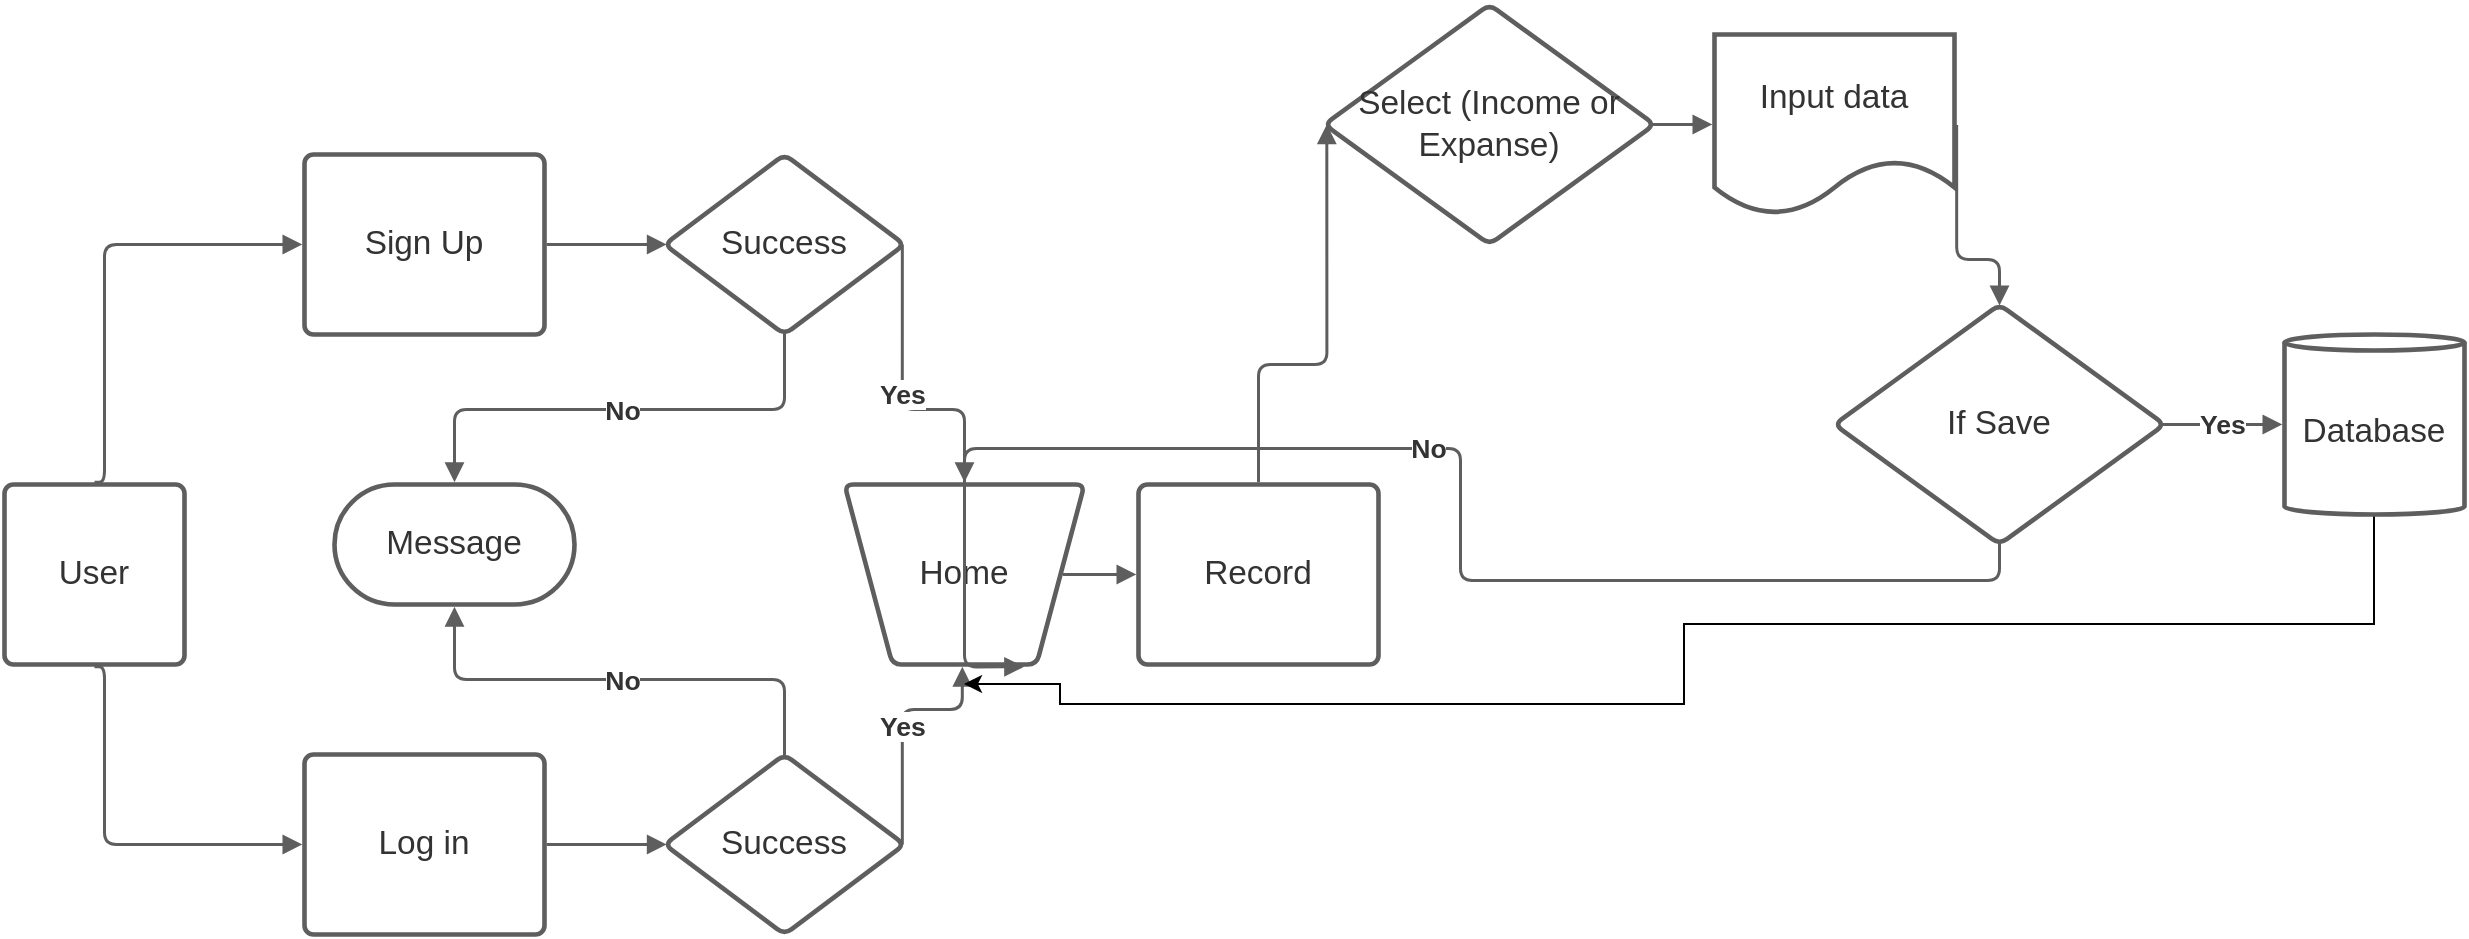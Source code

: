<mxfile version="16.4.6" type="github" pages="2">
  <diagram id="6SXnZI-qTnY1iaHghpJE" name="Logical DFD">
    <mxGraphModel dx="1965" dy="1375" grid="1" gridSize="10" guides="1" tooltips="1" connect="1" arrows="1" fold="1" page="1" pageScale="1" pageWidth="850" pageHeight="1100" math="0" shadow="0">
      <root>
        <mxCell id="eumCQr6r2jkz_WzBpZGH-0" />
        <mxCell id="eumCQr6r2jkz_WzBpZGH-1" parent="eumCQr6r2jkz_WzBpZGH-0" />
        <UserObject label="User" lucidchartObjectId="9RFOUi4ip9jR" id="eumCQr6r2jkz_WzBpZGH-35">
          <mxCell style="html=1;overflow=block;blockSpacing=1;whiteSpace=wrap;fontSize=16.7;fontColor=#333333;spacing=3.8;strokeColor=#5e5e5e;strokeOpacity=100;rounded=1;absoluteArcSize=1;arcSize=9;strokeWidth=2.3;" vertex="1" parent="eumCQr6r2jkz_WzBpZGH-1">
            <mxGeometry x="280" y="550" width="90" height="90" as="geometry" />
          </mxCell>
        </UserObject>
        <UserObject label="Sign Up" lucidchartObjectId="vSFOk3k_ELr3" id="eumCQr6r2jkz_WzBpZGH-36">
          <mxCell style="html=1;overflow=block;blockSpacing=1;whiteSpace=wrap;fontSize=16.7;fontColor=#333333;spacing=9;strokeColor=#5e5e5e;strokeOpacity=100;rounded=1;absoluteArcSize=1;arcSize=9;strokeWidth=2.3;" vertex="1" parent="eumCQr6r2jkz_WzBpZGH-1">
            <mxGeometry x="430" y="385" width="120" height="90" as="geometry" />
          </mxCell>
        </UserObject>
        <UserObject label="" lucidchartObjectId="OSFOrlg5D.cd" id="eumCQr6r2jkz_WzBpZGH-37">
          <mxCell style="html=1;jettySize=18;whiteSpace=wrap;fontSize=13;strokeColor=#5E5E5E;strokeWidth=1.5;rounded=1;arcSize=12;edgeStyle=orthogonalEdgeStyle;startArrow=none;endArrow=block;endFill=1;exitX=0.5;exitY=-0.012;exitPerimeter=0;entryX=-0.009;entryY=0.5;entryPerimeter=0;" edge="1" parent="eumCQr6r2jkz_WzBpZGH-1" source="eumCQr6r2jkz_WzBpZGH-35" target="eumCQr6r2jkz_WzBpZGH-36">
            <mxGeometry width="100" height="100" relative="1" as="geometry">
              <Array as="points">
                <mxPoint x="330" y="549" />
                <mxPoint x="330" y="430" />
              </Array>
            </mxGeometry>
          </mxCell>
        </UserObject>
        <UserObject label="Success" lucidchartObjectId="WSFOOeL1VOg4" id="eumCQr6r2jkz_WzBpZGH-38">
          <mxCell style="html=1;overflow=block;blockSpacing=1;whiteSpace=wrap;rhombus;fontSize=16.7;fontColor=#333333;spacing=3.8;strokeColor=#5e5e5e;strokeOpacity=100;rounded=1;absoluteArcSize=1;arcSize=9;strokeWidth=2.3;" vertex="1" parent="eumCQr6r2jkz_WzBpZGH-1">
            <mxGeometry x="610" y="385" width="120" height="90" as="geometry" />
          </mxCell>
        </UserObject>
        <UserObject label="" lucidchartObjectId="7SFOYf6FOEu6" id="eumCQr6r2jkz_WzBpZGH-39">
          <mxCell style="html=1;jettySize=18;whiteSpace=wrap;fontSize=13;strokeColor=#5E5E5E;strokeWidth=1.5;rounded=1;arcSize=12;edgeStyle=orthogonalEdgeStyle;startArrow=none;endArrow=block;endFill=1;exitX=1.009;exitY=0.5;exitPerimeter=0;entryX=0.009;entryY=0.5;entryPerimeter=0;" edge="1" parent="eumCQr6r2jkz_WzBpZGH-1" source="eumCQr6r2jkz_WzBpZGH-36" target="eumCQr6r2jkz_WzBpZGH-38">
            <mxGeometry width="100" height="100" relative="1" as="geometry">
              <Array as="points" />
            </mxGeometry>
          </mxCell>
        </UserObject>
        <UserObject label="" lucidchartObjectId=".SFOLQY30yqv" id="eumCQr6r2jkz_WzBpZGH-40">
          <mxCell style="html=1;jettySize=18;whiteSpace=wrap;fontSize=13.3;fontColor=#333333;fontStyle=1;strokeColor=#5E5E5E;strokeWidth=1.5;rounded=1;arcSize=12;edgeStyle=orthogonalEdgeStyle;startArrow=none;endArrow=block;endFill=1;exitX=0.991;exitY=0.5;exitPerimeter=0;entryX=0.5;entryY=1.013;entryPerimeter=0;" edge="1" parent="eumCQr6r2jkz_WzBpZGH-1" source="eumCQr6r2jkz_WzBpZGH-38" target="eumCQr6r2jkz_WzBpZGH-42">
            <mxGeometry width="100" height="100" relative="1" as="geometry">
              <Array as="points" />
            </mxGeometry>
          </mxCell>
        </UserObject>
        <mxCell id="eumCQr6r2jkz_WzBpZGH-41" value="Yes" style="text;html=1;resizable=0;labelBackgroundColor=default;align=center;verticalAlign=middle;fontStyle=1;fontColor=#333333;fontSize=13.3;" vertex="1" parent="eumCQr6r2jkz_WzBpZGH-40">
          <mxGeometry relative="1" as="geometry" />
        </mxCell>
        <UserObject label="Home" lucidchartObjectId="NTFOyW.Me_-B" id="eumCQr6r2jkz_WzBpZGH-42">
          <mxCell style="html=1;overflow=block;blockSpacing=1;whiteSpace=wrap;shape=trapezoid;perimeter=trapezoidPerimeter;anchorPointDirection=0;flipV=1;fontSize=16.7;fontColor=#333333;spacing=3.8;strokeColor=#5e5e5e;strokeOpacity=100;rounded=1;absoluteArcSize=1;arcSize=9;strokeWidth=2.3;" vertex="1" parent="eumCQr6r2jkz_WzBpZGH-1">
            <mxGeometry x="700" y="550" width="120" height="90" as="geometry" />
          </mxCell>
        </UserObject>
        <UserObject label="Log in" lucidchartObjectId="7TFOUkIdsTuf" id="eumCQr6r2jkz_WzBpZGH-43">
          <mxCell style="html=1;overflow=block;blockSpacing=1;whiteSpace=wrap;fontSize=16.7;fontColor=#333333;spacing=9;strokeColor=#5e5e5e;strokeOpacity=100;rounded=1;absoluteArcSize=1;arcSize=9;strokeWidth=2.3;" vertex="1" parent="eumCQr6r2jkz_WzBpZGH-1">
            <mxGeometry x="430" y="685" width="120" height="90" as="geometry" />
          </mxCell>
        </UserObject>
        <UserObject label="" lucidchartObjectId="-zHOaPiV_b.J" id="eumCQr6r2jkz_WzBpZGH-44">
          <mxCell style="html=1;jettySize=18;whiteSpace=wrap;fontSize=13;strokeColor=#5E5E5E;strokeWidth=1.5;rounded=1;arcSize=12;edgeStyle=orthogonalEdgeStyle;startArrow=none;endArrow=block;endFill=1;exitX=0.5;exitY=1.013;exitPerimeter=0;entryX=-0.009;entryY=0.5;entryPerimeter=0;" edge="1" parent="eumCQr6r2jkz_WzBpZGH-1" source="eumCQr6r2jkz_WzBpZGH-35" target="eumCQr6r2jkz_WzBpZGH-43">
            <mxGeometry width="100" height="100" relative="1" as="geometry">
              <Array as="points">
                <mxPoint x="330" y="641" />
                <mxPoint x="330" y="730" />
              </Array>
            </mxGeometry>
          </mxCell>
        </UserObject>
        <UserObject label="" lucidchartObjectId="gAHOTCAfJh69" id="eumCQr6r2jkz_WzBpZGH-45">
          <mxCell style="html=1;jettySize=18;whiteSpace=wrap;fontSize=13;strokeColor=#5E5E5E;strokeWidth=1.5;rounded=1;arcSize=12;edgeStyle=orthogonalEdgeStyle;startArrow=none;endArrow=block;endFill=1;exitX=1.009;exitY=0.5;exitPerimeter=0;entryX=0.009;entryY=0.5;entryPerimeter=0;" edge="1" parent="eumCQr6r2jkz_WzBpZGH-1" source="eumCQr6r2jkz_WzBpZGH-43" target="eumCQr6r2jkz_WzBpZGH-46">
            <mxGeometry width="100" height="100" relative="1" as="geometry">
              <Array as="points" />
            </mxGeometry>
          </mxCell>
        </UserObject>
        <UserObject label="Success" lucidchartObjectId="iAHOA0U8MG2C" id="eumCQr6r2jkz_WzBpZGH-46">
          <mxCell style="html=1;overflow=block;blockSpacing=1;whiteSpace=wrap;rhombus;fontSize=16.7;fontColor=#333333;spacing=3.8;strokeColor=#5e5e5e;strokeOpacity=100;rounded=1;absoluteArcSize=1;arcSize=9;strokeWidth=2.3;" vertex="1" parent="eumCQr6r2jkz_WzBpZGH-1">
            <mxGeometry x="610" y="685" width="120" height="90" as="geometry" />
          </mxCell>
        </UserObject>
        <UserObject label="" lucidchartObjectId="wAHOtQ~-wkWr" id="eumCQr6r2jkz_WzBpZGH-47">
          <mxCell style="html=1;jettySize=18;whiteSpace=wrap;fontSize=13.3;fontColor=#333333;fontStyle=1;strokeColor=#5E5E5E;strokeWidth=1.5;rounded=1;arcSize=12;edgeStyle=orthogonalEdgeStyle;startArrow=none;endArrow=block;endFill=1;exitX=0.991;exitY=0.5;exitPerimeter=0;entryX=0.491;entryY=-0.013;entryPerimeter=0;" edge="1" parent="eumCQr6r2jkz_WzBpZGH-1" source="eumCQr6r2jkz_WzBpZGH-46" target="eumCQr6r2jkz_WzBpZGH-42">
            <mxGeometry width="100" height="100" relative="1" as="geometry">
              <Array as="points" />
            </mxGeometry>
          </mxCell>
        </UserObject>
        <mxCell id="eumCQr6r2jkz_WzBpZGH-48" value="Yes" style="text;html=1;resizable=0;labelBackgroundColor=default;align=center;verticalAlign=middle;fontStyle=1;fontColor=#333333;fontSize=13.3;" vertex="1" parent="eumCQr6r2jkz_WzBpZGH-47">
          <mxGeometry relative="1" as="geometry" />
        </mxCell>
        <UserObject label="" lucidchartObjectId="HAHO-6UQmoMh" id="eumCQr6r2jkz_WzBpZGH-49">
          <mxCell style="html=1;jettySize=18;whiteSpace=wrap;fontSize=13.3;fontColor=#333333;fontStyle=1;strokeColor=#5E5E5E;strokeWidth=1.5;rounded=1;arcSize=12;edgeStyle=orthogonalEdgeStyle;startArrow=none;endArrow=block;endFill=1;exitX=0.5;exitY=0.006;exitPerimeter=0;entryX=0.5;entryY=1.019;entryPerimeter=0;" edge="1" parent="eumCQr6r2jkz_WzBpZGH-1" source="eumCQr6r2jkz_WzBpZGH-46" target="eumCQr6r2jkz_WzBpZGH-51">
            <mxGeometry width="100" height="100" relative="1" as="geometry">
              <Array as="points" />
            </mxGeometry>
          </mxCell>
        </UserObject>
        <mxCell id="eumCQr6r2jkz_WzBpZGH-50" value="No" style="text;html=1;resizable=0;labelBackgroundColor=default;align=center;verticalAlign=middle;fontStyle=1;fontColor=#333333;fontSize=13.3;" vertex="1" parent="eumCQr6r2jkz_WzBpZGH-49">
          <mxGeometry relative="1" as="geometry" />
        </mxCell>
        <UserObject label="Message" lucidchartObjectId="6AHOAWGqtXX7" id="eumCQr6r2jkz_WzBpZGH-51">
          <mxCell style="html=1;overflow=block;blockSpacing=1;whiteSpace=wrap;rounded=1;arcSize=50;fontSize=16.7;fontColor=#333333;spacing=3.8;strokeColor=#5e5e5e;strokeOpacity=100;strokeWidth=2.3;" vertex="1" parent="eumCQr6r2jkz_WzBpZGH-1">
            <mxGeometry x="445" y="550" width="120" height="60" as="geometry" />
          </mxCell>
        </UserObject>
        <UserObject label="" lucidchartObjectId="bBHONOr1l-kQ" id="eumCQr6r2jkz_WzBpZGH-52">
          <mxCell style="html=1;jettySize=18;whiteSpace=wrap;fontSize=13.3;fontColor=#333333;fontStyle=1;strokeColor=#5E5E5E;strokeWidth=1.5;rounded=1;arcSize=12;edgeStyle=orthogonalEdgeStyle;startArrow=none;endArrow=block;endFill=1;exitX=0.5;exitY=0.994;exitPerimeter=0;entryX=0.5;entryY=-0.019;entryPerimeter=0;" edge="1" parent="eumCQr6r2jkz_WzBpZGH-1" source="eumCQr6r2jkz_WzBpZGH-38" target="eumCQr6r2jkz_WzBpZGH-51">
            <mxGeometry width="100" height="100" relative="1" as="geometry">
              <Array as="points" />
            </mxGeometry>
          </mxCell>
        </UserObject>
        <mxCell id="eumCQr6r2jkz_WzBpZGH-53" value="No" style="text;html=1;resizable=0;labelBackgroundColor=default;align=center;verticalAlign=middle;fontStyle=1;fontColor=#333333;fontSize=13.3;" vertex="1" parent="eumCQr6r2jkz_WzBpZGH-52">
          <mxGeometry relative="1" as="geometry" />
        </mxCell>
        <UserObject label="" lucidchartObjectId="jBHOk2wtlx6R" id="eumCQr6r2jkz_WzBpZGH-54">
          <mxCell style="html=1;jettySize=18;whiteSpace=wrap;fontSize=13;strokeColor=#5E5E5E;strokeWidth=1.5;rounded=1;arcSize=12;edgeStyle=orthogonalEdgeStyle;startArrow=none;endArrow=block;endFill=1;exitX=0.91;exitY=0.5;exitPerimeter=0;entryX=-0.009;entryY=0.5;entryPerimeter=0;" edge="1" parent="eumCQr6r2jkz_WzBpZGH-1" source="eumCQr6r2jkz_WzBpZGH-42" target="eumCQr6r2jkz_WzBpZGH-55">
            <mxGeometry width="100" height="100" relative="1" as="geometry">
              <Array as="points" />
            </mxGeometry>
          </mxCell>
        </UserObject>
        <UserObject label="Record" lucidchartObjectId="nBHO9~qcEh6e" id="eumCQr6r2jkz_WzBpZGH-55">
          <mxCell style="html=1;overflow=block;blockSpacing=1;whiteSpace=wrap;fontSize=16.7;fontColor=#333333;spacing=9;strokeColor=#5e5e5e;strokeOpacity=100;rounded=1;absoluteArcSize=1;arcSize=9;strokeWidth=2.3;" vertex="1" parent="eumCQr6r2jkz_WzBpZGH-1">
            <mxGeometry x="847" y="550" width="120" height="90" as="geometry" />
          </mxCell>
        </UserObject>
        <UserObject label="Select (Income or Expanse)" lucidchartObjectId="xCHOSkhSnpdO" id="eumCQr6r2jkz_WzBpZGH-56">
          <mxCell style="html=1;overflow=block;blockSpacing=1;whiteSpace=wrap;rhombus;fontSize=16.7;fontColor=#333333;spacing=3.8;strokeColor=#5e5e5e;strokeOpacity=100;rounded=1;absoluteArcSize=1;arcSize=9;strokeWidth=2.3;" vertex="1" parent="eumCQr6r2jkz_WzBpZGH-1">
            <mxGeometry x="940" y="310" width="165" height="120" as="geometry" />
          </mxCell>
        </UserObject>
        <UserObject label="" lucidchartObjectId="KCHOS3v.H7sL" id="eumCQr6r2jkz_WzBpZGH-57">
          <mxCell style="html=1;jettySize=18;whiteSpace=wrap;fontSize=13;strokeColor=#5E5E5E;strokeWidth=1.5;rounded=1;arcSize=12;edgeStyle=orthogonalEdgeStyle;startArrow=none;endArrow=block;endFill=1;exitX=0.5;exitY=-0.012;exitPerimeter=0;entryX=0.007;entryY=0.5;entryPerimeter=0;" edge="1" parent="eumCQr6r2jkz_WzBpZGH-1" source="eumCQr6r2jkz_WzBpZGH-55" target="eumCQr6r2jkz_WzBpZGH-56">
            <mxGeometry width="100" height="100" relative="1" as="geometry">
              <Array as="points" />
            </mxGeometry>
          </mxCell>
        </UserObject>
        <UserObject label="Input data" lucidchartObjectId=".FHOX9JcPf.I" id="eumCQr6r2jkz_WzBpZGH-58">
          <mxCell style="html=1;overflow=block;blockSpacing=1;whiteSpace=wrap;shape=document;boundedLbl=1;fontSize=16.7;fontColor=#333333;spacing=3.8;strokeColor=#5e5e5e;strokeOpacity=100;rounded=1;absoluteArcSize=1;arcSize=9;strokeWidth=2.3;" vertex="1" parent="eumCQr6r2jkz_WzBpZGH-1">
            <mxGeometry x="1135" y="325" width="120" height="90" as="geometry" />
          </mxCell>
        </UserObject>
        <UserObject label="" lucidchartObjectId="lGHO0y9NOf_f" id="eumCQr6r2jkz_WzBpZGH-59">
          <mxCell style="html=1;jettySize=18;whiteSpace=wrap;fontSize=13;strokeColor=#5E5E5E;strokeWidth=1.5;rounded=1;arcSize=12;edgeStyle=orthogonalEdgeStyle;startArrow=none;endArrow=block;endFill=1;exitX=0.993;exitY=0.5;exitPerimeter=0;entryX=-0.009;entryY=0.5;entryPerimeter=0;" edge="1" parent="eumCQr6r2jkz_WzBpZGH-1" source="eumCQr6r2jkz_WzBpZGH-56" target="eumCQr6r2jkz_WzBpZGH-58">
            <mxGeometry width="100" height="100" relative="1" as="geometry">
              <Array as="points" />
            </mxGeometry>
          </mxCell>
        </UserObject>
        <UserObject label="If Save" lucidchartObjectId="pGHO~2EOPmHi" id="eumCQr6r2jkz_WzBpZGH-60">
          <mxCell style="html=1;overflow=block;blockSpacing=1;whiteSpace=wrap;rhombus;fontSize=16.7;fontColor=#333333;spacing=3.8;strokeColor=#5e5e5e;strokeOpacity=100;rounded=1;absoluteArcSize=1;arcSize=9;strokeWidth=2.3;" vertex="1" parent="eumCQr6r2jkz_WzBpZGH-1">
            <mxGeometry x="1195" y="460" width="165" height="120" as="geometry" />
          </mxCell>
        </UserObject>
        <UserObject label="" lucidchartObjectId="MHHO29OI4gCF" id="eumCQr6r2jkz_WzBpZGH-61">
          <mxCell style="html=1;jettySize=18;whiteSpace=wrap;fontSize=13;strokeColor=#5E5E5E;strokeWidth=1.5;rounded=1;arcSize=12;edgeStyle=orthogonalEdgeStyle;startArrow=none;endArrow=block;endFill=1;exitX=1.009;exitY=0.503;exitPerimeter=0;entryX=0.5;entryY=0.004;entryPerimeter=0;" edge="1" parent="eumCQr6r2jkz_WzBpZGH-1" source="eumCQr6r2jkz_WzBpZGH-58" target="eumCQr6r2jkz_WzBpZGH-60">
            <mxGeometry width="100" height="100" relative="1" as="geometry">
              <Array as="points" />
            </mxGeometry>
          </mxCell>
        </UserObject>
        <mxCell id="eumCQr6r2jkz_WzBpZGH-71" style="edgeStyle=orthogonalEdgeStyle;rounded=0;orthogonalLoop=1;jettySize=auto;html=1;" edge="1" parent="eumCQr6r2jkz_WzBpZGH-1" source="eumCQr6r2jkz_WzBpZGH-62">
          <mxGeometry relative="1" as="geometry">
            <mxPoint x="760" y="650" as="targetPoint" />
            <Array as="points">
              <mxPoint x="1465" y="620" />
              <mxPoint x="1120" y="620" />
              <mxPoint x="1120" y="660" />
              <mxPoint x="808" y="660" />
            </Array>
          </mxGeometry>
        </mxCell>
        <UserObject label="Database" lucidchartObjectId="RHHOlJo~aNF2" id="eumCQr6r2jkz_WzBpZGH-62">
          <mxCell style="html=1;overflow=block;blockSpacing=1;whiteSpace=wrap;shape=cylinder3;size=4;anchorPointDirection=0;boundedLbl=1;fontSize=16.7;fontColor=#333333;spacing=3.8;strokeColor=#5e5e5e;strokeOpacity=100;rounded=1;absoluteArcSize=1;arcSize=9;strokeWidth=2.3;" vertex="1" parent="eumCQr6r2jkz_WzBpZGH-1">
            <mxGeometry x="1420" y="475" width="90" height="90" as="geometry" />
          </mxCell>
        </UserObject>
        <UserObject label="" lucidchartObjectId="THHOekW6iWrG" id="eumCQr6r2jkz_WzBpZGH-63">
          <mxCell style="html=1;jettySize=18;whiteSpace=wrap;fontSize=13.3;fontColor=#333333;fontStyle=1;strokeColor=#5E5E5E;strokeWidth=1.5;rounded=1;arcSize=12;edgeStyle=orthogonalEdgeStyle;startArrow=none;endArrow=block;endFill=1;exitX=0.993;exitY=0.5;exitPerimeter=0;entryX=-0.012;entryY=0.5;entryPerimeter=0;" edge="1" parent="eumCQr6r2jkz_WzBpZGH-1" source="eumCQr6r2jkz_WzBpZGH-60" target="eumCQr6r2jkz_WzBpZGH-62">
            <mxGeometry width="100" height="100" relative="1" as="geometry">
              <Array as="points" />
            </mxGeometry>
          </mxCell>
        </UserObject>
        <mxCell id="eumCQr6r2jkz_WzBpZGH-64" value="Yes" style="text;html=1;resizable=0;labelBackgroundColor=default;align=center;verticalAlign=middle;fontStyle=1;fontColor=#333333;fontSize=13.3;" vertex="1" parent="eumCQr6r2jkz_WzBpZGH-63">
          <mxGeometry relative="1" as="geometry" />
        </mxCell>
        <UserObject label="" lucidchartObjectId="AIHO6mP4pVLV" id="eumCQr6r2jkz_WzBpZGH-65">
          <mxCell style="html=1;jettySize=18;whiteSpace=wrap;fontSize=13.3;fontColor=#333333;fontStyle=1;strokeColor=#5E5E5E;strokeWidth=1.5;rounded=1;arcSize=12;edgeStyle=orthogonalEdgeStyle;startArrow=none;endArrow=block;endFill=1;exitX=0.5;exitY=0.996;exitPerimeter=0;entryX=0.748;entryY=-0.013;entryPerimeter=0;" edge="1" parent="eumCQr6r2jkz_WzBpZGH-1" source="eumCQr6r2jkz_WzBpZGH-60" target="eumCQr6r2jkz_WzBpZGH-42">
            <mxGeometry width="100" height="100" relative="1" as="geometry">
              <Array as="points">
                <mxPoint x="1278" y="598" />
                <mxPoint x="1008" y="598" />
                <mxPoint x="1008" y="532" />
                <mxPoint x="760" y="532" />
              </Array>
            </mxGeometry>
          </mxCell>
        </UserObject>
        <mxCell id="eumCQr6r2jkz_WzBpZGH-66" value="No" style="text;html=1;resizable=0;labelBackgroundColor=default;align=center;verticalAlign=middle;fontStyle=1;fontColor=#333333;fontSize=13.3;" vertex="1" parent="eumCQr6r2jkz_WzBpZGH-65">
          <mxGeometry relative="1" as="geometry" />
        </mxCell>
      </root>
    </mxGraphModel>
  </diagram>
  <diagram id="pKSGYbflzFa-KHm6k43N" name="Physical DFD">
    <mxGraphModel dx="2620" dy="1833" grid="1" gridSize="10" guides="1" tooltips="1" connect="1" arrows="1" fold="1" page="1" pageScale="1" pageWidth="850" pageHeight="1100" math="0" shadow="0">
      <root>
        <mxCell id="0" />
        <mxCell id="1" parent="0" />
        <mxCell id="eZZCvIo4-YlsEGe6UUMd-4" style="edgeStyle=orthogonalEdgeStyle;rounded=0;orthogonalLoop=1;jettySize=auto;html=1;entryX=0.5;entryY=0;entryDx=0;entryDy=0;" edge="1" parent="1" source="SzY6kasAF2Rzf1Wxw6PO-1" target="SzY6kasAF2Rzf1Wxw6PO-3">
          <mxGeometry relative="1" as="geometry" />
        </mxCell>
        <UserObject label="User" lucidchartObjectId="dMTONoezcspk" id="SzY6kasAF2Rzf1Wxw6PO-1">
          <mxCell style="html=1;overflow=block;blockSpacing=1;whiteSpace=wrap;fontSize=16.7;fontColor=#333333;spacing=3.8;strokeColor=#5e5e5e;strokeOpacity=100;fillOpacity=100;rounded=1;absoluteArcSize=1;arcSize=9;fillColor=#e5e5e5;strokeWidth=2.3;" parent="1" vertex="1">
            <mxGeometry x="281" y="600" width="90" height="90" as="geometry" />
          </mxCell>
        </UserObject>
        <mxCell id="eZZCvIo4-YlsEGe6UUMd-8" style="edgeStyle=orthogonalEdgeStyle;rounded=0;orthogonalLoop=1;jettySize=auto;html=1;entryX=-0.007;entryY=0.405;entryDx=0;entryDy=0;entryPerimeter=0;" edge="1" parent="1" source="SzY6kasAF2Rzf1Wxw6PO-2" target="eZZCvIo4-YlsEGe6UUMd-1">
          <mxGeometry relative="1" as="geometry">
            <Array as="points">
              <mxPoint x="326" y="364" />
            </Array>
          </mxGeometry>
        </mxCell>
        <UserObject label="Sign Up" lucidchartObjectId="dMTOpuN3.NaS" id="SzY6kasAF2Rzf1Wxw6PO-2">
          <mxCell style="html=1;overflow=block;blockSpacing=1;whiteSpace=wrap;fontSize=16.7;fontColor=#333333;spacing=9;strokeColor=#5e5e5e;strokeOpacity=100;rounded=1;absoluteArcSize=1;arcSize=9;strokeWidth=2.3;" parent="1" vertex="1">
            <mxGeometry x="266" y="435" width="120" height="90" as="geometry" />
          </mxCell>
        </UserObject>
        <mxCell id="eZZCvIo4-YlsEGe6UUMd-5" style="edgeStyle=orthogonalEdgeStyle;rounded=0;orthogonalLoop=1;jettySize=auto;html=1;entryX=0;entryY=0.5;entryDx=0;entryDy=0;" edge="1" parent="1" source="SzY6kasAF2Rzf1Wxw6PO-3" target="eZZCvIo4-YlsEGe6UUMd-3">
          <mxGeometry relative="1" as="geometry" />
        </mxCell>
        <UserObject label="Log in" lucidchartObjectId="dMTO7BlySxcr" id="SzY6kasAF2Rzf1Wxw6PO-3">
          <mxCell style="html=1;overflow=block;blockSpacing=1;whiteSpace=wrap;fontSize=16.7;fontColor=#333333;spacing=9;strokeColor=#5e5e5e;strokeOpacity=100;rounded=1;absoluteArcSize=1;arcSize=9;strokeWidth=2.3;" parent="1" vertex="1">
            <mxGeometry x="266" y="730" width="120" height="90" as="geometry" />
          </mxCell>
        </UserObject>
        <UserObject label="Success&#xa;Message" lucidchartObjectId="dMTO0t~vLbbA" id="SzY6kasAF2Rzf1Wxw6PO-5">
          <mxCell style="html=1;overflow=block;blockSpacing=1;whiteSpace=wrap;rhombus;fontSize=16.7;fontColor=#333333;spacing=3.8;strokeColor=#5e5e5e;strokeOpacity=100;rounded=1;absoluteArcSize=1;arcSize=9;strokeWidth=2.3;" parent="1" vertex="1">
            <mxGeometry x="581" y="570" width="120" height="90" as="geometry" />
          </mxCell>
        </UserObject>
        <UserObject label="" lucidchartObjectId="dMTOM1YPP6Lx" id="SzY6kasAF2Rzf1Wxw6PO-6">
          <mxCell style="html=1;jettySize=18;whiteSpace=wrap;fontSize=13;strokeColor=#5E5E5E;strokeWidth=1.5;rounded=1;arcSize=12;edgeStyle=orthogonalEdgeStyle;startArrow=none;endArrow=block;endFill=1;exitX=0.5;exitY=1.013;exitPerimeter=0;entryX=0.5;entryY=-0.012;entryPerimeter=0;" parent="1" source="SzY6kasAF2Rzf1Wxw6PO-27" target="SzY6kasAF2Rzf1Wxw6PO-7" edge="1">
            <mxGeometry width="100" height="100" relative="1" as="geometry">
              <Array as="points" />
            </mxGeometry>
          </mxCell>
        </UserObject>
        <UserObject label="Record Button" lucidchartObjectId="dMTOyBk2cu4H" id="SzY6kasAF2Rzf1Wxw6PO-7">
          <mxCell style="html=1;overflow=block;blockSpacing=1;whiteSpace=wrap;fontSize=16.7;fontColor=#333333;spacing=9;strokeColor=#5e5e5e;strokeOpacity=100;fillOpacity=100;rounded=1;absoluteArcSize=1;arcSize=9;fillColor=#99d2f2;strokeWidth=2.3;" parent="1" vertex="1">
            <mxGeometry x="751" y="795" width="120" height="90" as="geometry" />
          </mxCell>
        </UserObject>
        <UserObject label="Select (Income or Expanse)" lucidchartObjectId="dMTOhnAkpPno" id="SzY6kasAF2Rzf1Wxw6PO-8">
          <mxCell style="html=1;overflow=block;blockSpacing=1;whiteSpace=wrap;rhombus;fontSize=16.7;fontColor=#333333;spacing=3.8;strokeColor=#5e5e5e;strokeOpacity=100;rounded=1;absoluteArcSize=1;arcSize=9;strokeWidth=2.3;" parent="1" vertex="1">
            <mxGeometry x="921" y="780" width="165" height="120" as="geometry" />
          </mxCell>
        </UserObject>
        <UserObject label="" lucidchartObjectId="dMTOZXI6a72R" id="SzY6kasAF2Rzf1Wxw6PO-9">
          <mxCell style="html=1;jettySize=18;whiteSpace=wrap;fontSize=13;strokeColor=#5E5E5E;strokeWidth=1.5;rounded=1;arcSize=12;edgeStyle=orthogonalEdgeStyle;startArrow=none;endArrow=block;endFill=1;exitX=1.009;exitY=0.5;exitPerimeter=0;entryX=0.007;entryY=0.5;entryPerimeter=0;" parent="1" source="SzY6kasAF2Rzf1Wxw6PO-7" target="SzY6kasAF2Rzf1Wxw6PO-8" edge="1">
            <mxGeometry width="100" height="100" relative="1" as="geometry">
              <Array as="points" />
            </mxGeometry>
          </mxCell>
        </UserObject>
        <mxCell id="SzY6kasAF2Rzf1Wxw6PO-45" style="edgeStyle=orthogonalEdgeStyle;rounded=0;orthogonalLoop=1;jettySize=auto;html=1;entryX=0.5;entryY=1;entryDx=0;entryDy=0;exitX=1;exitY=0.5;exitDx=0;exitDy=0;" parent="1" source="SzY6kasAF2Rzf1Wxw6PO-10" target="SzY6kasAF2Rzf1Wxw6PO-43" edge="1">
          <mxGeometry relative="1" as="geometry">
            <mxPoint x="1401" y="660" as="targetPoint" />
          </mxGeometry>
        </mxCell>
        <UserObject label="Input data:&#xa;-Amount&#xa;-Description&#xa;-Date" lucidchartObjectId="dMTOf6792g9T" id="SzY6kasAF2Rzf1Wxw6PO-10">
          <mxCell style="html=1;overflow=block;blockSpacing=1;whiteSpace=wrap;shape=document;boundedLbl=1;fontSize=16.7;fontColor=#333333;align=left;spacing=3.8;verticalAlign=middle;strokeColor=#5e5e5e;strokeOpacity=100;rounded=1;absoluteArcSize=1;arcSize=9;strokeWidth=2.3;" parent="1" vertex="1">
            <mxGeometry x="1156" y="780" width="120" height="120" as="geometry" />
          </mxCell>
        </UserObject>
        <UserObject label="" lucidchartObjectId="dMTOfv_h0-Ev" id="SzY6kasAF2Rzf1Wxw6PO-11">
          <mxCell style="html=1;jettySize=18;whiteSpace=wrap;fontSize=13;strokeColor=#5E5E5E;strokeWidth=1.5;rounded=1;arcSize=12;edgeStyle=orthogonalEdgeStyle;startArrow=none;endArrow=block;endFill=1;exitX=0.993;exitY=0.5;exitPerimeter=0;entryX=-0.009;entryY=0.5;entryPerimeter=0;" parent="1" source="SzY6kasAF2Rzf1Wxw6PO-8" target="SzY6kasAF2Rzf1Wxw6PO-10" edge="1">
            <mxGeometry width="100" height="100" relative="1" as="geometry">
              <Array as="points" />
            </mxGeometry>
          </mxCell>
        </UserObject>
        <UserObject label="Database" lucidchartObjectId="dMTOH8Th3tjM" id="SzY6kasAF2Rzf1Wxw6PO-13">
          <mxCell style="html=1;overflow=block;blockSpacing=1;whiteSpace=wrap;shape=cylinder3;size=4;anchorPointDirection=0;boundedLbl=1;fontSize=16.7;fontColor=#333333;spacing=3.8;strokeColor=#5e5e5e;strokeOpacity=100;rounded=1;absoluteArcSize=1;arcSize=9;strokeWidth=2.3;" parent="1" vertex="1">
            <mxGeometry x="956" y="480" width="90" height="90" as="geometry" />
          </mxCell>
        </UserObject>
        <UserObject label="" lucidchartObjectId="yNTOYJtON-qC" id="SzY6kasAF2Rzf1Wxw6PO-16">
          <mxCell style="html=1;jettySize=18;whiteSpace=wrap;fontSize=13;strokeColor=#5E5E5E;strokeWidth=1.5;rounded=1;arcSize=12;edgeStyle=orthogonalEdgeStyle;startArrow=none;endArrow=block;endFill=1;exitX=0.5;exitY=-0.012;exitPerimeter=0;entryX=0.5;entryY=1.013;entryPerimeter=0;" parent="1" source="SzY6kasAF2Rzf1Wxw6PO-1" target="SzY6kasAF2Rzf1Wxw6PO-2" edge="1">
            <mxGeometry width="100" height="100" relative="1" as="geometry">
              <Array as="points" />
            </mxGeometry>
          </mxCell>
        </UserObject>
        <UserObject label="Validate&#xa;Account" lucidchartObjectId="8NTOZmDcZI7K" id="SzY6kasAF2Rzf1Wxw6PO-17">
          <mxCell style="html=1;overflow=block;blockSpacing=1;whiteSpace=wrap;rhombus;fontSize=16.7;fontColor=#333333;spacing=3.8;strokeColor=#5e5e5e;strokeOpacity=100;rounded=1;absoluteArcSize=1;arcSize=9;strokeWidth=2.3;" parent="1" vertex="1">
            <mxGeometry x="416" y="570" width="120" height="90" as="geometry" />
          </mxCell>
        </UserObject>
        <UserObject label="" lucidchartObjectId="cOTOrkCGjoyi" id="SzY6kasAF2Rzf1Wxw6PO-18">
          <mxCell style="html=1;jettySize=18;whiteSpace=wrap;fontSize=13;strokeColor=#5E5E5E;strokeWidth=1.5;rounded=1;arcSize=12;edgeStyle=orthogonalEdgeStyle;startArrow=none;endArrow=block;endFill=1;exitX=1.009;exitY=0.5;exitPerimeter=0;entryX=0.009;entryY=0.499;entryPerimeter=0;" parent="1" source="SzY6kasAF2Rzf1Wxw6PO-2" target="SzY6kasAF2Rzf1Wxw6PO-17" edge="1">
            <mxGeometry width="100" height="100" relative="1" as="geometry">
              <Array as="points" />
            </mxGeometry>
          </mxCell>
        </UserObject>
        <UserObject label="Failed Message" lucidchartObjectId="BOTOHcHDEc_k" id="SzY6kasAF2Rzf1Wxw6PO-20">
          <mxCell style="html=1;overflow=block;blockSpacing=1;whiteSpace=wrap;rounded=1;arcSize=50;fontSize=16.7;fontColor=#333333;spacing=3.8;strokeColor=#5e5e5e;strokeOpacity=100;strokeWidth=2.3;" parent="1" vertex="1">
            <mxGeometry x="581" y="450" width="120" height="60" as="geometry" />
          </mxCell>
        </UserObject>
        <UserObject label="" lucidchartObjectId="2OTOIFIpQD16" id="SzY6kasAF2Rzf1Wxw6PO-21">
          <mxCell style="html=1;jettySize=18;whiteSpace=wrap;fontSize=13.3;fontColor=#333333;fontStyle=1;strokeColor=#5E5E5E;strokeWidth=1.5;rounded=1;arcSize=12;edgeStyle=orthogonalEdgeStyle;startArrow=none;endArrow=block;endFill=1;exitX=0.991;exitY=0.5;exitPerimeter=0;entryX=0.009;entryY=0.5;entryPerimeter=0;" parent="1" source="SzY6kasAF2Rzf1Wxw6PO-17" target="SzY6kasAF2Rzf1Wxw6PO-5" edge="1">
            <mxGeometry width="100" height="100" relative="1" as="geometry">
              <Array as="points" />
            </mxGeometry>
          </mxCell>
        </UserObject>
        <mxCell id="SzY6kasAF2Rzf1Wxw6PO-22" value="Yes" style="text;html=1;resizable=0;labelBackgroundColor=default;align=center;verticalAlign=middle;fontStyle=1;fontColor=#333333;fontSize=13.3;" parent="SzY6kasAF2Rzf1Wxw6PO-21" vertex="1">
          <mxGeometry relative="1" as="geometry" />
        </mxCell>
        <UserObject label="" lucidchartObjectId="sPTONvj6czt7" id="SzY6kasAF2Rzf1Wxw6PO-23">
          <mxCell style="html=1;jettySize=18;whiteSpace=wrap;fontSize=13.3;fontColor=#333333;fontStyle=1;strokeColor=#5E5E5E;strokeWidth=1.5;rounded=1;arcSize=12;edgeStyle=orthogonalEdgeStyle;startArrow=none;endArrow=block;endFill=1;exitX=0.5;exitY=0.006;exitPerimeter=0;entryX=0;entryY=0.5;entryDx=0;entryDy=0;" parent="1" source="SzY6kasAF2Rzf1Wxw6PO-17" target="SzY6kasAF2Rzf1Wxw6PO-20" edge="1">
            <mxGeometry width="100" height="100" relative="1" as="geometry">
              <Array as="points">
                <mxPoint x="476" y="480" />
              </Array>
            </mxGeometry>
          </mxCell>
        </UserObject>
        <mxCell id="SzY6kasAF2Rzf1Wxw6PO-24" value="No" style="text;html=1;resizable=0;labelBackgroundColor=default;align=center;verticalAlign=middle;fontStyle=1;fontColor=#333333;fontSize=13.3;" parent="SzY6kasAF2Rzf1Wxw6PO-23" vertex="1">
          <mxGeometry relative="1" as="geometry" />
        </mxCell>
        <UserObject label="" lucidchartObjectId="nQTOV9lHobRi" id="SzY6kasAF2Rzf1Wxw6PO-25">
          <mxCell style="html=1;jettySize=18;whiteSpace=wrap;fontSize=13.3;fontColor=#333333;fontStyle=1;strokeColor=#5E5E5E;strokeWidth=1.5;rounded=1;arcSize=12;edgeStyle=orthogonalEdgeStyle;startArrow=none;endArrow=block;endFill=1;exitX=0.991;exitY=0.5;exitPerimeter=0;entryX=0.001;entryY=0.5;entryPerimeter=0;" parent="1" source="SzY6kasAF2Rzf1Wxw6PO-5" target="SzY6kasAF2Rzf1Wxw6PO-27" edge="1">
            <mxGeometry width="100" height="100" relative="1" as="geometry">
              <Array as="points" />
            </mxGeometry>
          </mxCell>
        </UserObject>
        <mxCell id="SzY6kasAF2Rzf1Wxw6PO-26" value="Yes" style="text;html=1;resizable=0;labelBackgroundColor=default;align=center;verticalAlign=middle;fontStyle=1;fontColor=#333333;fontSize=13.3;" parent="SzY6kasAF2Rzf1Wxw6PO-25" vertex="1">
          <mxGeometry relative="1" as="geometry" />
        </mxCell>
        <UserObject label="Home Page.&#xa;User Data&#xa;Record" lucidchartObjectId="KTTOviDd0zJa" id="SzY6kasAF2Rzf1Wxw6PO-27">
          <mxCell style="html=1;overflow=block;blockSpacing=1;whiteSpace=wrap;shape=display;fontSize=16.7;fontColor=#333333;spacing=3.8;strokeColor=#5e5e5e;strokeOpacity=100;fillOpacity=100;rounded=1;absoluteArcSize=1;arcSize=9;fillColor=#f9d2de;strokeWidth=2.3;" parent="1" vertex="1">
            <mxGeometry x="738.5" y="560.63" width="145" height="108.75" as="geometry" />
          </mxCell>
        </UserObject>
        <UserObject label="Add Account&#xa;Button" lucidchartObjectId="QWTOJl4oX4Gr" id="SzY6kasAF2Rzf1Wxw6PO-31">
          <mxCell style="html=1;overflow=block;blockSpacing=1;whiteSpace=wrap;fontSize=16.7;fontColor=#333333;spacing=9;strokeColor=#5e5e5e;strokeOpacity=100;fillOpacity=100;rounded=1;absoluteArcSize=1;arcSize=9;fillColor=#99d2f2;strokeWidth=2.3;" parent="1" vertex="1">
            <mxGeometry x="751" y="330" width="120" height="90" as="geometry" />
          </mxCell>
        </UserObject>
        <UserObject label="" lucidchartObjectId="XWTO.-Y2pg9b" id="SzY6kasAF2Rzf1Wxw6PO-33">
          <mxCell style="html=1;jettySize=18;whiteSpace=wrap;fontSize=13;strokeColor=#5E5E5E;strokeWidth=1.5;rounded=1;arcSize=12;edgeStyle=orthogonalEdgeStyle;startArrow=none;endArrow=block;endFill=1;exitX=0.503;exitY=-0.012;exitPerimeter=0;entryX=0.503;entryY=1.013;entryPerimeter=0;" parent="1" source="SzY6kasAF2Rzf1Wxw6PO-27" target="SzY6kasAF2Rzf1Wxw6PO-31" edge="1">
            <mxGeometry width="100" height="100" relative="1" as="geometry">
              <Array as="points" />
            </mxGeometry>
          </mxCell>
        </UserObject>
        <UserObject label="" lucidchartObjectId="f0TOLUMtUnKF" id="SzY6kasAF2Rzf1Wxw6PO-36">
          <mxCell style="html=1;jettySize=18;whiteSpace=wrap;fontSize=13;strokeColor=#5E5E5E;strokeWidth=1.5;rounded=1;arcSize=12;edgeStyle=orthogonalEdgeStyle;startArrow=none;endArrow=block;endFill=1;exitX=1.009;exitY=0.5;exitPerimeter=0;entryX=0.007;entryY=0.5;entryPerimeter=0;" parent="1" edge="1">
            <mxGeometry width="100" height="100" relative="1" as="geometry">
              <Array as="points" />
              <mxPoint x="1341.155" y="765" as="targetPoint" />
            </mxGeometry>
          </mxCell>
        </UserObject>
        <UserObject label="" lucidchartObjectId="M1TOm2~Z9tSv" id="SzY6kasAF2Rzf1Wxw6PO-37">
          <mxCell style="html=1;jettySize=18;whiteSpace=wrap;fontSize=13;strokeColor=#5E5E5E;strokeWidth=1.5;rounded=1;arcSize=12;edgeStyle=orthogonalEdgeStyle;startArrow=none;endArrow=block;endFill=1;exitX=1.009;exitY=0.5;exitPerimeter=0;entryX=0;entryY=0.5;entryDx=0;entryDy=0;" parent="1" source="SzY6kasAF2Rzf1Wxw6PO-31" target="SzY6kasAF2Rzf1Wxw6PO-38" edge="1">
            <mxGeometry width="100" height="100" relative="1" as="geometry">
              <Array as="points" />
              <mxPoint x="917" y="465" as="targetPoint" />
            </mxGeometry>
          </mxCell>
        </UserObject>
        <mxCell id="SzY6kasAF2Rzf1Wxw6PO-44" style="edgeStyle=orthogonalEdgeStyle;rounded=0;orthogonalLoop=1;jettySize=auto;html=1;entryX=0.5;entryY=0;entryDx=0;entryDy=0;" parent="1" source="SzY6kasAF2Rzf1Wxw6PO-38" target="SzY6kasAF2Rzf1Wxw6PO-43" edge="1">
          <mxGeometry relative="1" as="geometry">
            <mxPoint x="1401" y="570" as="targetPoint" />
          </mxGeometry>
        </mxCell>
        <UserObject label="Input data:&#xa;- Card Name&#xa;- Colore" lucidchartObjectId="C1TOp3ZpiUUS" id="SzY6kasAF2Rzf1Wxw6PO-38">
          <mxCell style="html=1;overflow=block;blockSpacing=1;whiteSpace=wrap;shape=document;boundedLbl=1;fontSize=16.7;fontColor=#333333;align=left;spacing=3.8;verticalAlign=middle;strokeColor=#5e5e5e;strokeOpacity=100;rounded=1;absoluteArcSize=1;arcSize=9;strokeWidth=2.3;" parent="1" vertex="1">
            <mxGeometry x="1156" y="330" width="120" height="90" as="geometry" />
          </mxCell>
        </UserObject>
        <mxCell id="SzY6kasAF2Rzf1Wxw6PO-47" style="edgeStyle=orthogonalEdgeStyle;rounded=0;orthogonalLoop=1;jettySize=auto;html=1;entryX=1;entryY=0.5;entryDx=0;entryDy=0;entryPerimeter=0;exitX=0.5;exitY=0;exitDx=0;exitDy=0;" parent="1" source="SzY6kasAF2Rzf1Wxw6PO-42" target="SzY6kasAF2Rzf1Wxw6PO-13" edge="1">
          <mxGeometry relative="1" as="geometry" />
        </mxCell>
        <mxCell id="SzY6kasAF2Rzf1Wxw6PO-48" value="Yes" style="edgeLabel;html=1;align=center;verticalAlign=middle;resizable=0;points=[];" parent="SzY6kasAF2Rzf1Wxw6PO-47" vertex="1" connectable="0">
          <mxGeometry x="-0.085" y="1" relative="1" as="geometry">
            <mxPoint x="-10" y="-1" as="offset" />
          </mxGeometry>
        </mxCell>
        <mxCell id="SzY6kasAF2Rzf1Wxw6PO-49" style="edgeStyle=orthogonalEdgeStyle;rounded=0;orthogonalLoop=1;jettySize=auto;html=1;entryX=1;entryY=0.5;entryDx=0;entryDy=0;entryPerimeter=0;" parent="1" source="SzY6kasAF2Rzf1Wxw6PO-42" target="SzY6kasAF2Rzf1Wxw6PO-27" edge="1">
          <mxGeometry relative="1" as="geometry" />
        </mxCell>
        <mxCell id="SzY6kasAF2Rzf1Wxw6PO-50" value="No" style="edgeLabel;html=1;align=center;verticalAlign=middle;resizable=0;points=[];" parent="SzY6kasAF2Rzf1Wxw6PO-49" vertex="1" connectable="0">
          <mxGeometry x="-0.285" y="3" relative="1" as="geometry">
            <mxPoint as="offset" />
          </mxGeometry>
        </mxCell>
        <UserObject label="If Save" lucidchartObjectId="dMTOo~aPDW02" id="SzY6kasAF2Rzf1Wxw6PO-42">
          <mxCell style="html=1;overflow=block;blockSpacing=1;whiteSpace=wrap;rhombus;fontSize=16.7;fontColor=#333333;spacing=3.8;strokeColor=#5e5e5e;strokeOpacity=100;rounded=1;absoluteArcSize=1;arcSize=9;strokeWidth=2.3;" parent="1" vertex="1">
            <mxGeometry x="1086" y="555" width="165" height="120" as="geometry" />
          </mxCell>
        </UserObject>
        <mxCell id="SzY6kasAF2Rzf1Wxw6PO-46" style="edgeStyle=orthogonalEdgeStyle;rounded=0;orthogonalLoop=1;jettySize=auto;html=1;entryX=1;entryY=0.5;entryDx=0;entryDy=0;" parent="1" target="SzY6kasAF2Rzf1Wxw6PO-42" edge="1">
          <mxGeometry relative="1" as="geometry">
            <mxPoint x="1341" y="615" as="sourcePoint" />
          </mxGeometry>
        </mxCell>
        <UserObject label="Save &#xa;Button" lucidchartObjectId="QZTOes9xW5Se" id="SzY6kasAF2Rzf1Wxw6PO-43">
          <mxCell style="html=1;overflow=block;blockSpacing=1;whiteSpace=wrap;fontSize=16.7;fontColor=#333333;spacing=9;strokeColor=#5e5e5e;strokeOpacity=100;fillOpacity=100;rounded=1;absoluteArcSize=1;arcSize=9;fillColor=#99d2f2;strokeWidth=2.3;" parent="1" vertex="1">
            <mxGeometry x="1336" y="570" width="120" height="90" as="geometry" />
          </mxCell>
        </UserObject>
        <UserObject label="Input data:&lt;br&gt;- email&lt;br&gt;- password&lt;br&gt;- name" lucidchartObjectId="C1TOp3ZpiUUS" id="eZZCvIo4-YlsEGe6UUMd-1">
          <mxCell style="html=1;overflow=block;blockSpacing=1;whiteSpace=wrap;shape=document;boundedLbl=1;fontSize=16.7;fontColor=#333333;align=left;spacing=3.8;verticalAlign=middle;strokeColor=#5e5e5e;strokeOpacity=100;rounded=1;absoluteArcSize=1;arcSize=9;strokeWidth=2.3;" vertex="1" parent="1">
            <mxGeometry x="411" y="315" width="130" height="120" as="geometry" />
          </mxCell>
        </UserObject>
        <mxCell id="eZZCvIo4-YlsEGe6UUMd-6" style="edgeStyle=orthogonalEdgeStyle;rounded=0;orthogonalLoop=1;jettySize=auto;html=1;entryX=0.5;entryY=1;entryDx=0;entryDy=0;" edge="1" parent="1" source="eZZCvIo4-YlsEGe6UUMd-3" target="SzY6kasAF2Rzf1Wxw6PO-17">
          <mxGeometry relative="1" as="geometry" />
        </mxCell>
        <UserObject label="Input data:&lt;br&gt;- email&lt;br&gt;- password" lucidchartObjectId="C1TOp3ZpiUUS" id="eZZCvIo4-YlsEGe6UUMd-3">
          <mxCell style="html=1;overflow=block;blockSpacing=1;whiteSpace=wrap;shape=document;boundedLbl=1;fontSize=16.7;fontColor=#333333;align=left;spacing=3.8;verticalAlign=middle;strokeColor=#5e5e5e;strokeOpacity=100;rounded=1;absoluteArcSize=1;arcSize=9;strokeWidth=2.3;" vertex="1" parent="1">
            <mxGeometry x="411" y="715" width="130" height="120" as="geometry" />
          </mxCell>
        </UserObject>
      </root>
    </mxGraphModel>
  </diagram>
</mxfile>
